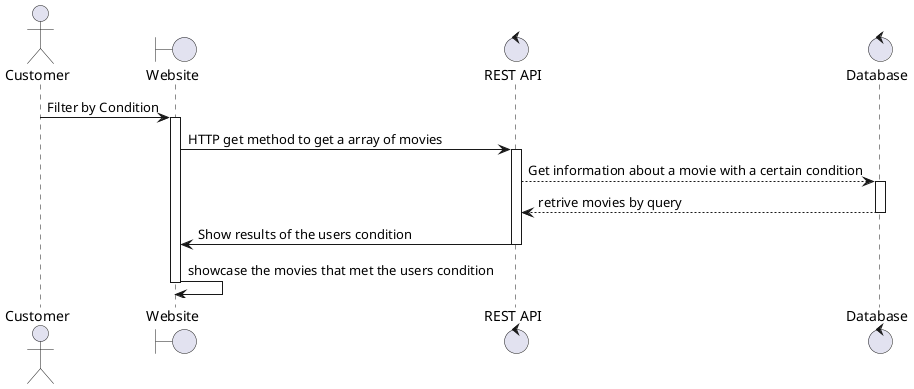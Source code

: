 @startuml filterMovies
actor Customer
boundary "Website" as system
control "REST API" as API
control "Database" as db
Customer -> system: Filter by Condition
activate system
system -> API : HTTP get method to get a array of movies
activate API
API-->db:Get information about a movie with a certain condition
activate db
db--> API: retrive movies by query
deactivate db
API-> system:Show results of the users condition
deactivate API
system -> system:showcase the movies that met the users condition
deactivate system
@enduml